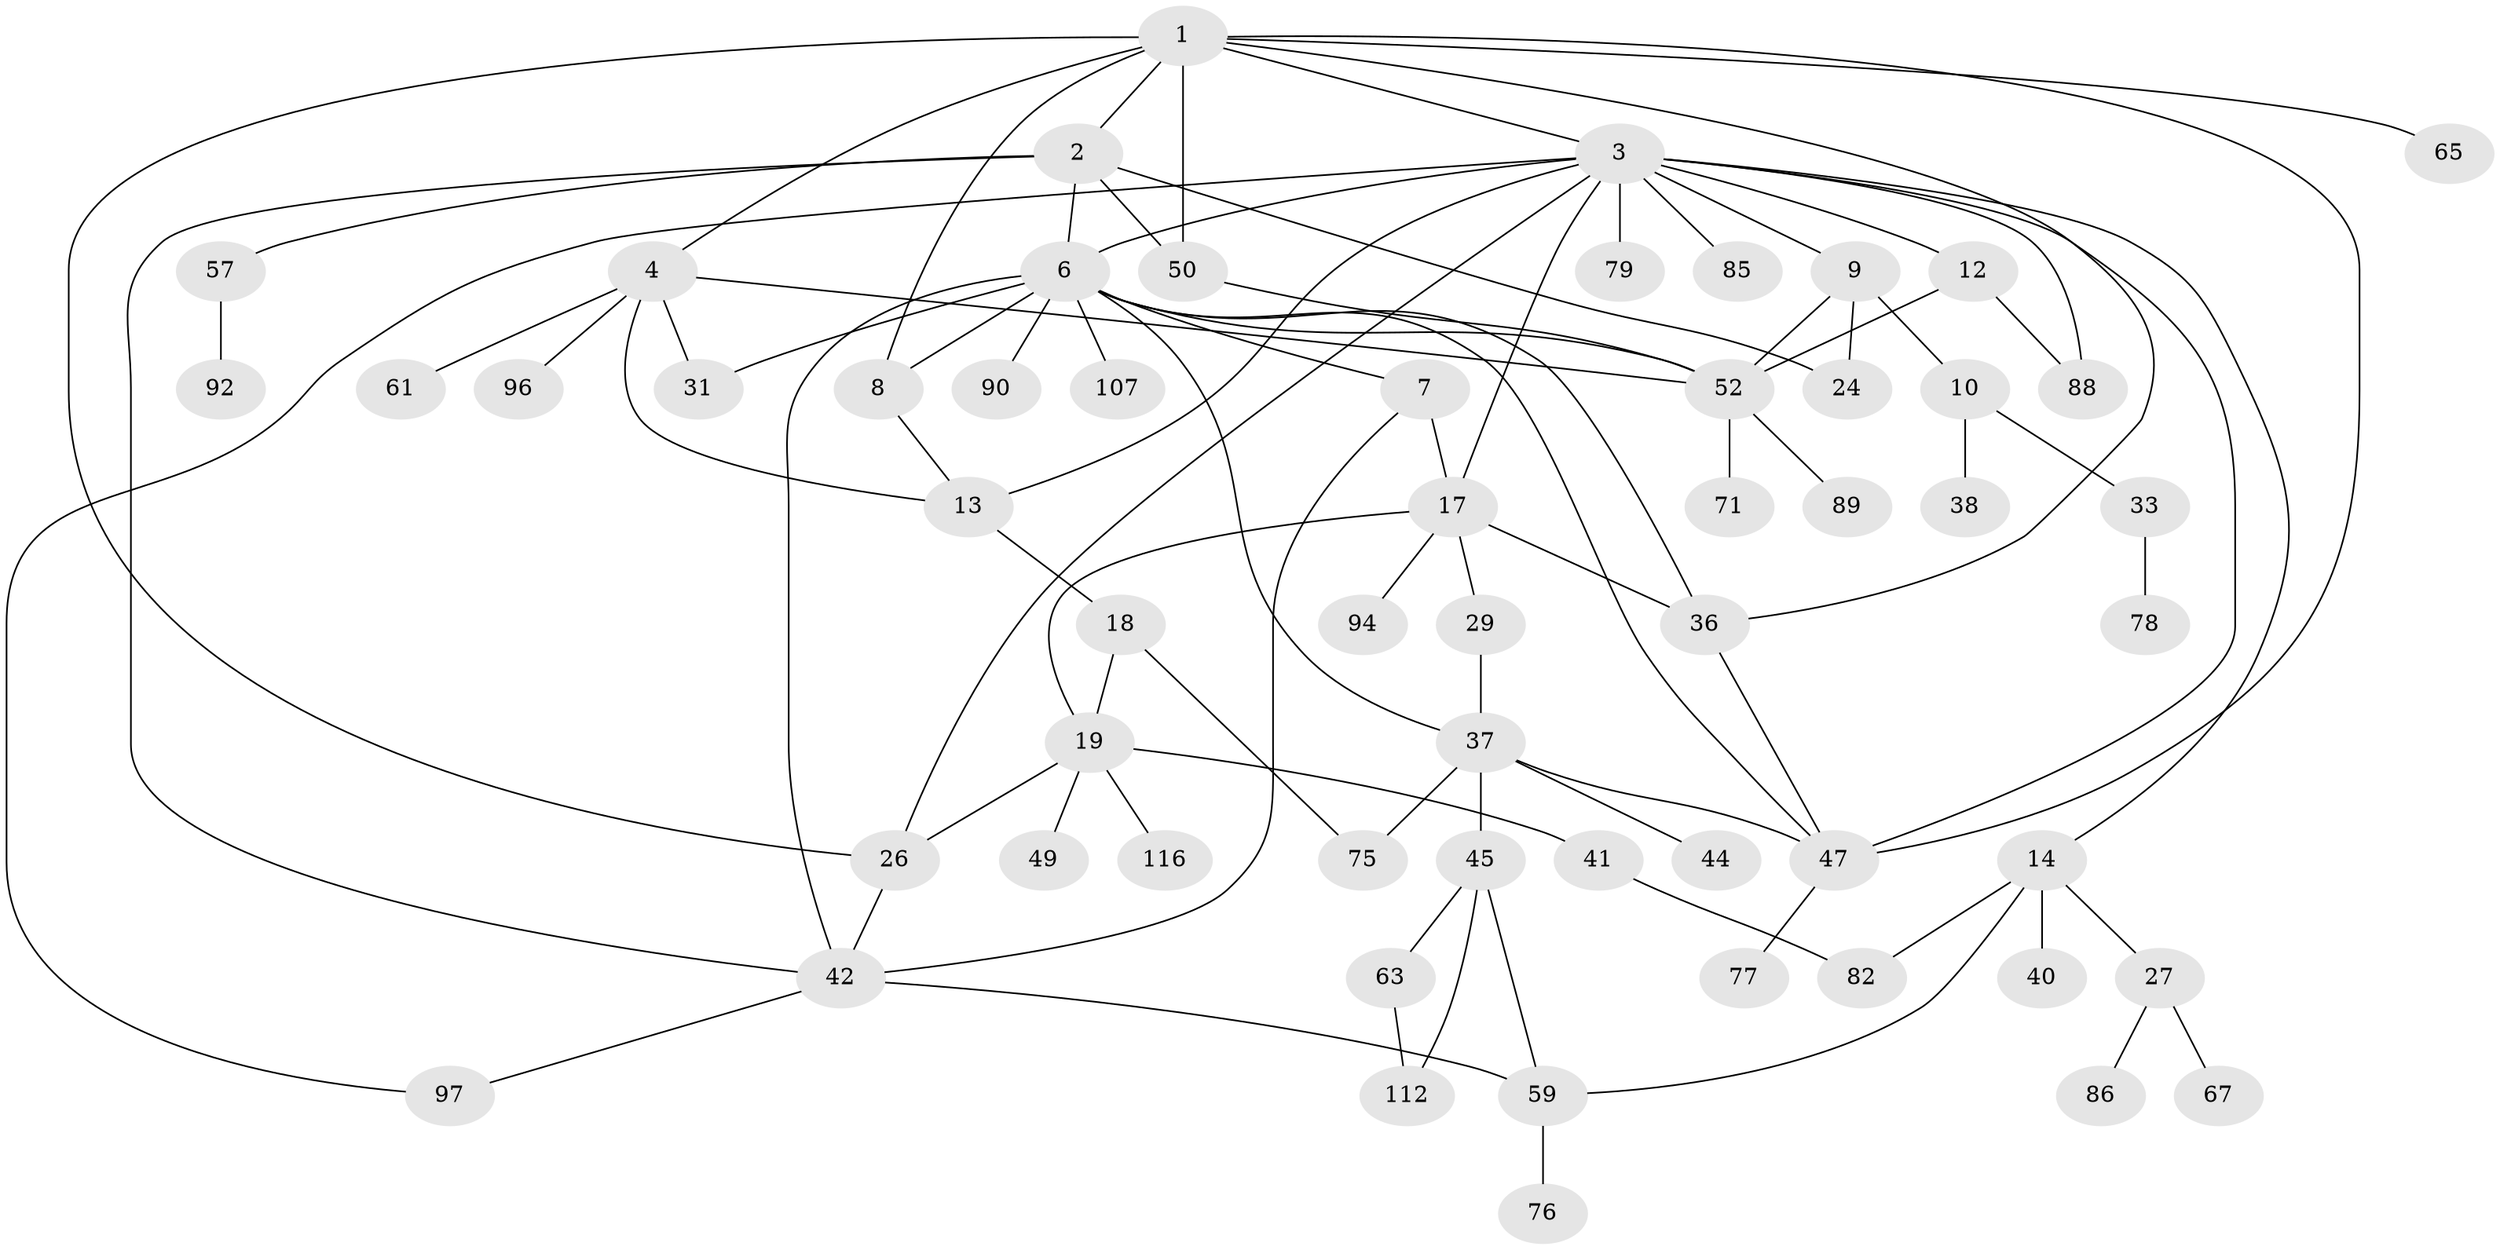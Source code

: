 // original degree distribution, {6: 0.05128205128205128, 5: 0.09401709401709402, 4: 0.09401709401709402, 8: 0.008547008547008548, 3: 0.15384615384615385, 7: 0.008547008547008548, 1: 0.3076923076923077, 2: 0.28205128205128205}
// Generated by graph-tools (version 1.1) at 2025/13/03/09/25 04:13:19]
// undirected, 58 vertices, 89 edges
graph export_dot {
graph [start="1"]
  node [color=gray90,style=filled];
  1 [super="+21"];
  2 [super="+73+5"];
  3 [super="+11"];
  4;
  6 [super="+23+74+16"];
  7 [super="+115"];
  8 [super="+99"];
  9;
  10 [super="+68"];
  12 [super="+43"];
  13;
  14 [super="+34+25"];
  17;
  18;
  19 [super="+20"];
  24 [super="+84"];
  26 [super="+62"];
  27 [super="+28"];
  29 [super="+51"];
  31 [super="+93"];
  33;
  36 [super="+58"];
  37 [super="+39"];
  38;
  40 [super="+111"];
  41 [super="+109"];
  42 [super="+113+72"];
  44;
  45 [super="+48"];
  47 [super="+56+66"];
  49;
  50 [super="+69"];
  52 [super="+95+60+54"];
  57;
  59 [super="+104"];
  61;
  63;
  65;
  67 [super="+81"];
  71;
  75 [super="+117+87"];
  76;
  77;
  78;
  79;
  82 [super="+110"];
  85;
  86;
  88;
  89;
  90;
  92;
  94;
  96 [super="+98"];
  97;
  107;
  112;
  116;
  1 -- 2;
  1 -- 3;
  1 -- 4;
  1 -- 8;
  1 -- 26;
  1 -- 65;
  1 -- 50;
  1 -- 36;
  1 -- 47;
  2 -- 42;
  2 -- 57;
  2 -- 50 [weight=2];
  2 -- 6 [weight=2];
  2 -- 24;
  3 -- 9;
  3 -- 12;
  3 -- 97;
  3 -- 6;
  3 -- 13;
  3 -- 14;
  3 -- 47;
  3 -- 79;
  3 -- 17;
  3 -- 85;
  3 -- 88;
  3 -- 26;
  4 -- 13;
  4 -- 31;
  4 -- 61;
  4 -- 96;
  4 -- 52;
  6 -- 7;
  6 -- 47;
  6 -- 90;
  6 -- 31;
  6 -- 42;
  6 -- 52;
  6 -- 37;
  6 -- 36;
  6 -- 8;
  6 -- 107;
  7 -- 17;
  7 -- 42;
  8 -- 13;
  9 -- 10;
  9 -- 24;
  9 -- 52 [weight=2];
  10 -- 33;
  10 -- 38;
  12 -- 88;
  12 -- 52;
  13 -- 18;
  14 -- 59;
  14 -- 82;
  14 -- 40;
  14 -- 27;
  17 -- 19;
  17 -- 29;
  17 -- 94;
  17 -- 36;
  18 -- 75;
  18 -- 19;
  19 -- 26;
  19 -- 41;
  19 -- 49;
  19 -- 116;
  26 -- 42;
  27 -- 67;
  27 -- 86;
  29 -- 37;
  33 -- 78;
  36 -- 47;
  37 -- 44;
  37 -- 45;
  37 -- 47;
  37 -- 75;
  41 -- 82;
  42 -- 97;
  42 -- 59;
  45 -- 63;
  45 -- 112;
  45 -- 59;
  47 -- 77;
  50 -- 52;
  52 -- 71;
  52 -- 89;
  57 -- 92;
  59 -- 76;
  63 -- 112;
}
